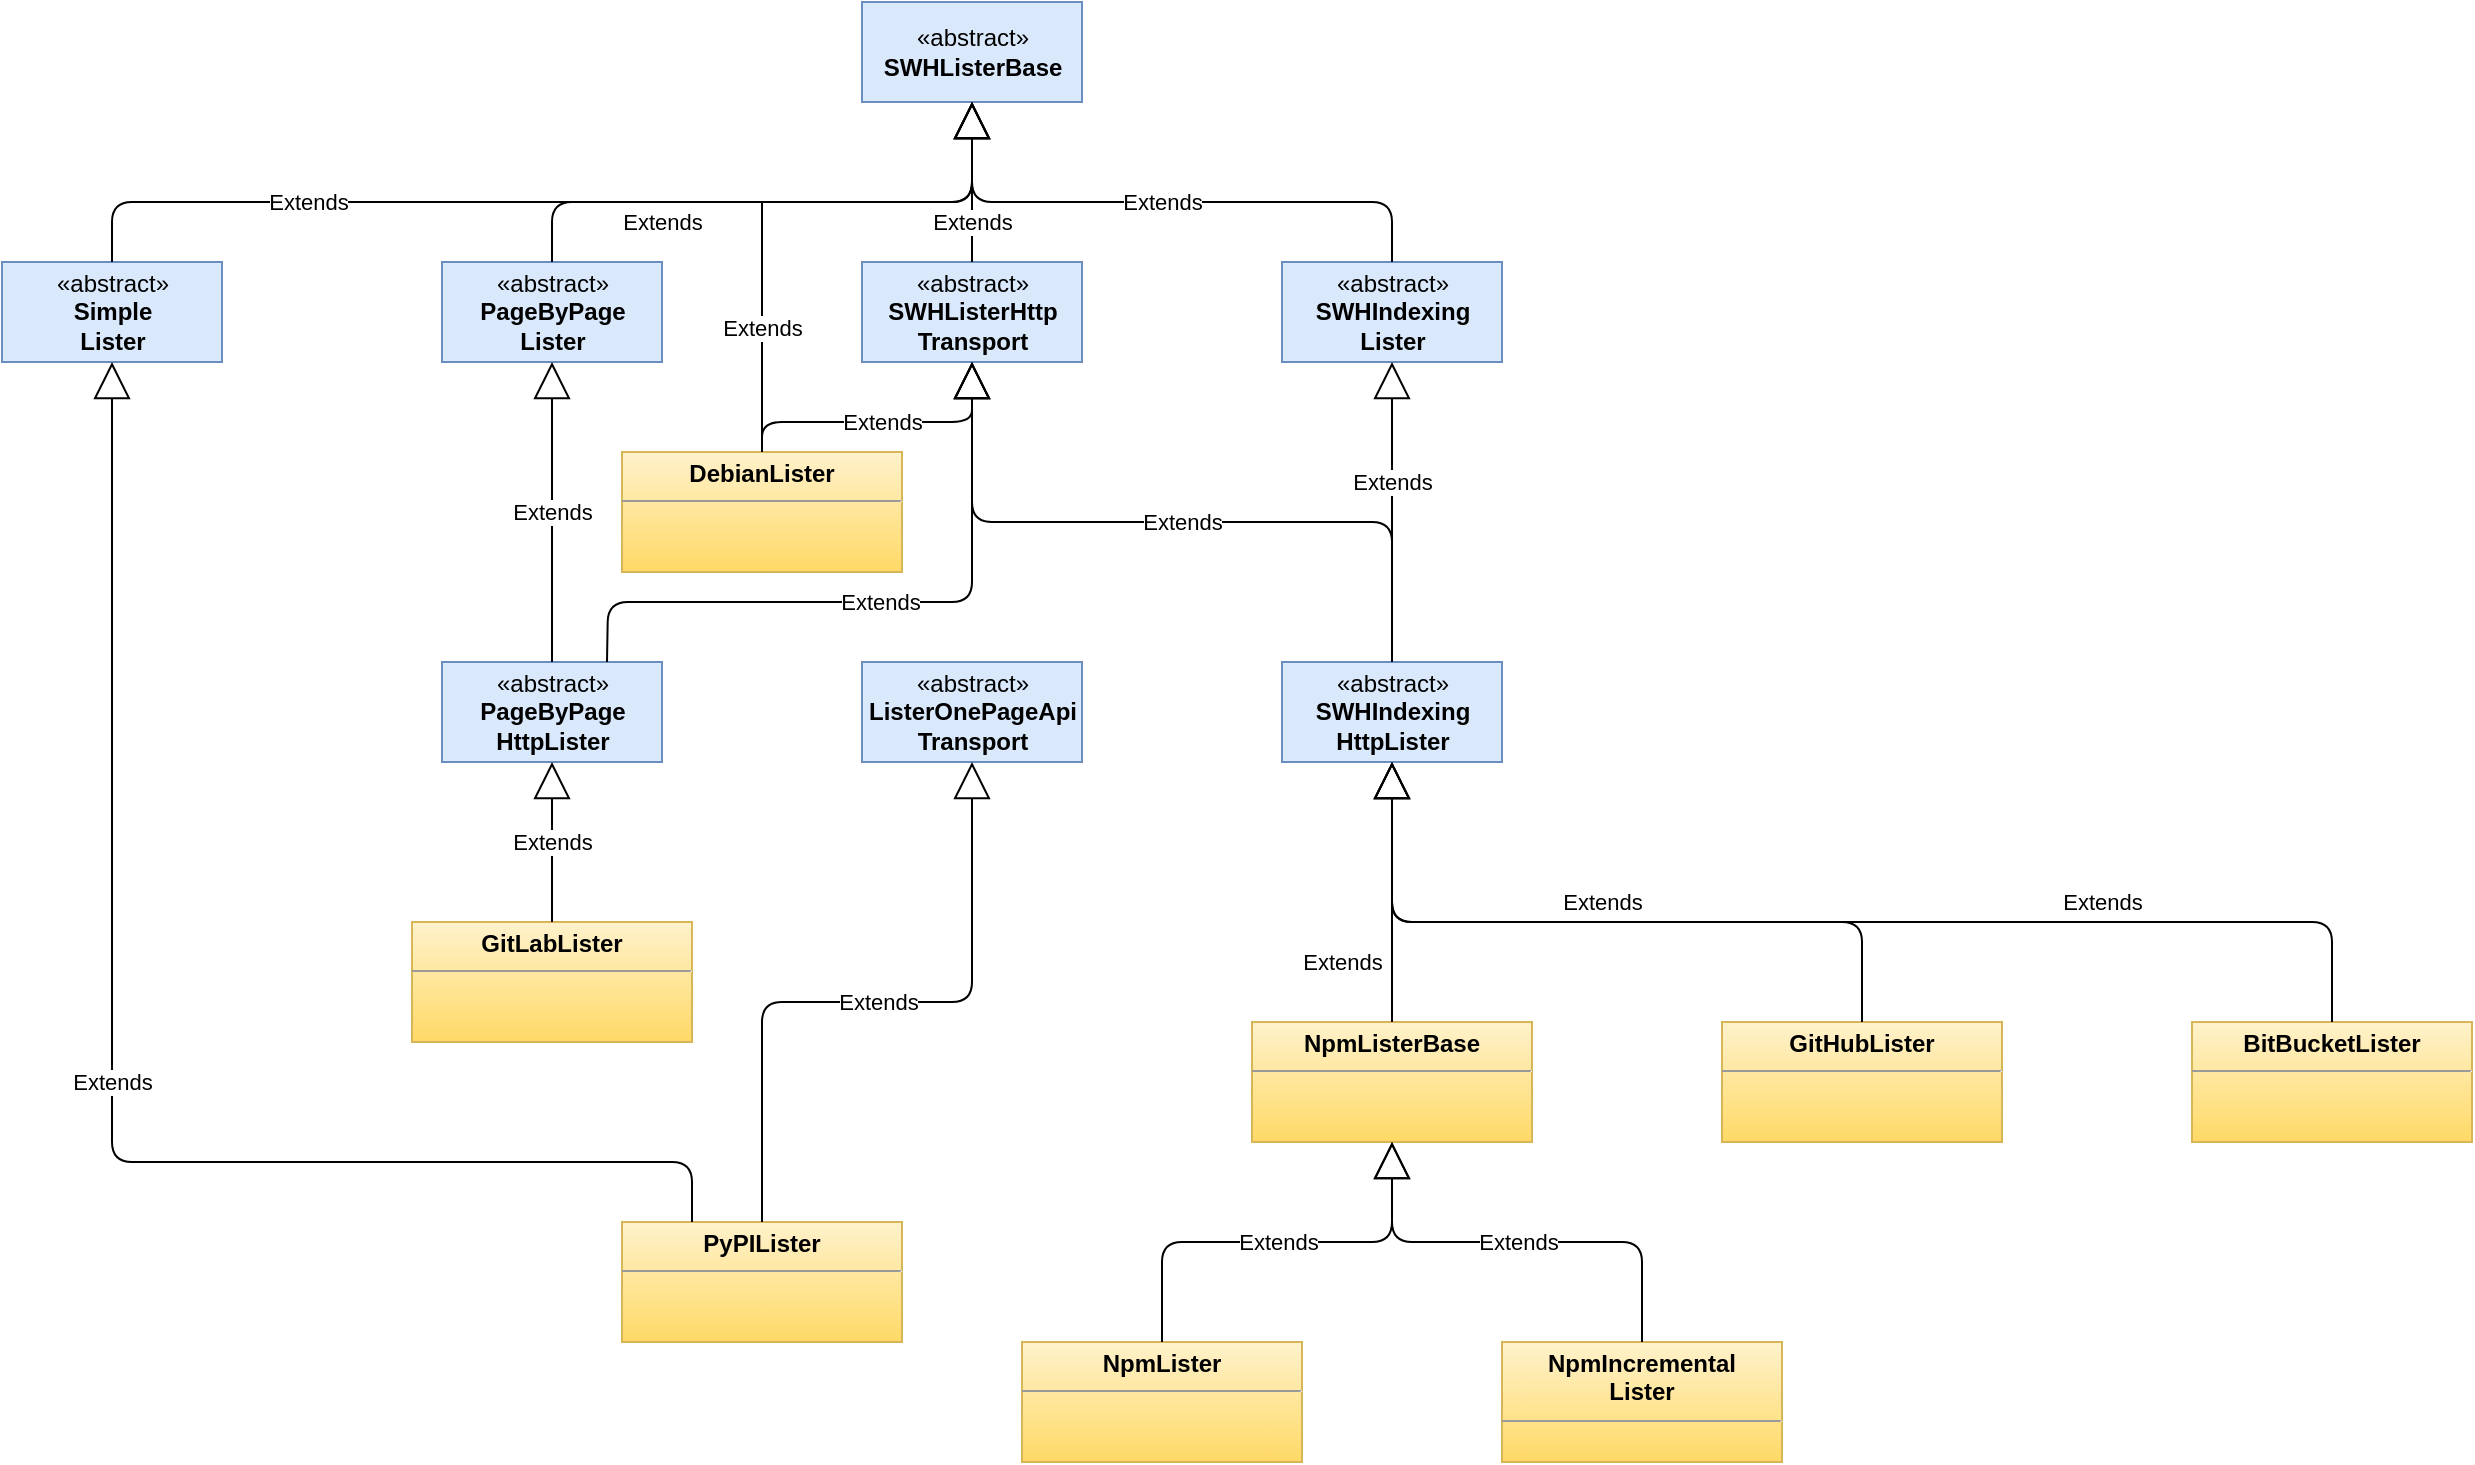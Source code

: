 <mxfile version="10.6.7" type="device"><diagram id="DDkqzLd3e3LQwkJwh0zY" name="Page-1"><mxGraphModel dx="2396" dy="886" grid="1" gridSize="10" guides="1" tooltips="1" connect="1" arrows="1" fold="1" page="1" pageScale="1" pageWidth="850" pageHeight="1100" math="0" shadow="0"><root><mxCell id="0"/><mxCell id="1" parent="0"/><mxCell id="HgVV6vgQmLa-iIl2rz7j-2" value="«abstract»&lt;br&gt;&lt;b&gt;SWHListerBase&lt;/b&gt;" style="html=1;fillColor=#dae8fc;strokeColor=#6c8ebf;" vertex="1" parent="1"><mxGeometry x="300" y="100" width="110" height="50" as="geometry"/></mxCell><mxCell id="HgVV6vgQmLa-iIl2rz7j-3" value="«abstract»&lt;br&gt;&lt;b&gt;SWHIndexing&lt;br&gt;Lister&lt;/b&gt;" style="html=1;strokeColor=#6c8ebf;fillColor=#dae8fc;" vertex="1" parent="1"><mxGeometry x="510" y="230" width="110" height="50" as="geometry"/></mxCell><mxCell id="HgVV6vgQmLa-iIl2rz7j-4" value="«abstract»&lt;br&gt;&lt;b&gt;SWHListerHttp&lt;br&gt;Transport&lt;/b&gt;" style="html=1;strokeColor=#6c8ebf;fillColor=#dae8fc;" vertex="1" parent="1"><mxGeometry x="300" y="230" width="110" height="50" as="geometry"/></mxCell><mxCell id="HgVV6vgQmLa-iIl2rz7j-5" value="«abstract»&lt;br&gt;&lt;b&gt;PageByPage&lt;br&gt;Lister&lt;/b&gt;" style="html=1;strokeColor=#6c8ebf;fillColor=#dae8fc;" vertex="1" parent="1"><mxGeometry x="90" y="230" width="110" height="50" as="geometry"/></mxCell><mxCell id="HgVV6vgQmLa-iIl2rz7j-6" value="«abstract»&lt;br&gt;&lt;b&gt;Simple&lt;br&gt;Lister&lt;/b&gt;" style="html=1;strokeColor=#6c8ebf;fillColor=#dae8fc;" vertex="1" parent="1"><mxGeometry x="-130" y="230" width="110" height="50" as="geometry"/></mxCell><mxCell id="HgVV6vgQmLa-iIl2rz7j-7" value="«abstract»&lt;br&gt;&lt;b&gt;ListerOnePageApi&lt;br&gt;Transport&lt;br&gt;&lt;/b&gt;" style="html=1;strokeColor=#6c8ebf;fillColor=#dae8fc;" vertex="1" parent="1"><mxGeometry x="300" y="430" width="110" height="50" as="geometry"/></mxCell><mxCell id="HgVV6vgQmLa-iIl2rz7j-8" value="«abstract»&lt;br&gt;&lt;b&gt;SWHIndexing&lt;br&gt;HttpLister&lt;br&gt;&lt;/b&gt;" style="html=1;strokeColor=#6c8ebf;fillColor=#dae8fc;" vertex="1" parent="1"><mxGeometry x="510" y="430" width="110" height="50" as="geometry"/></mxCell><mxCell id="HgVV6vgQmLa-iIl2rz7j-9" value="«abstract»&lt;br&gt;&lt;b&gt;PageByPage&lt;br&gt;HttpLister&lt;br&gt;&lt;/b&gt;" style="html=1;strokeColor=#6c8ebf;fillColor=#dae8fc;" vertex="1" parent="1"><mxGeometry x="90" y="430" width="110" height="50" as="geometry"/></mxCell><mxCell id="HgVV6vgQmLa-iIl2rz7j-10" value="&lt;p style=&quot;margin: 0px ; margin-top: 4px ; text-align: center&quot;&gt;&lt;b&gt;DebianLister&lt;/b&gt;&lt;/p&gt;&lt;hr size=&quot;1&quot;&gt;&lt;div style=&quot;height: 2px&quot;&gt;&lt;/div&gt;" style="verticalAlign=top;align=left;overflow=fill;fontSize=12;fontFamily=Helvetica;html=1;fillColor=#fff2cc;strokeColor=#d6b656;gradientColor=#ffd966;" vertex="1" parent="1"><mxGeometry x="180" y="325" width="140" height="60" as="geometry"/></mxCell><mxCell id="HgVV6vgQmLa-iIl2rz7j-11" value="&lt;p style=&quot;margin: 0px ; margin-top: 4px ; text-align: center&quot;&gt;&lt;b&gt;GitLabLister&lt;/b&gt;&lt;/p&gt;&lt;hr size=&quot;1&quot;&gt;&lt;div style=&quot;height: 2px&quot;&gt;&lt;/div&gt;" style="verticalAlign=top;align=left;overflow=fill;fontSize=12;fontFamily=Helvetica;html=1;strokeColor=#d6b656;fillColor=#fff2cc;gradientColor=#ffd966;" vertex="1" parent="1"><mxGeometry x="75" y="560" width="140" height="60" as="geometry"/></mxCell><mxCell id="HgVV6vgQmLa-iIl2rz7j-12" value="&lt;p style=&quot;margin: 0px ; margin-top: 4px ; text-align: center&quot;&gt;&lt;b&gt;PyPILister&lt;/b&gt;&lt;/p&gt;&lt;hr size=&quot;1&quot;&gt;&lt;div style=&quot;height: 2px&quot;&gt;&lt;/div&gt;" style="verticalAlign=top;align=left;overflow=fill;fontSize=12;fontFamily=Helvetica;html=1;strokeColor=#d6b656;fillColor=#fff2cc;gradientColor=#ffd966;" vertex="1" parent="1"><mxGeometry x="180" y="710" width="140" height="60" as="geometry"/></mxCell><mxCell id="HgVV6vgQmLa-iIl2rz7j-13" value="&lt;p style=&quot;margin: 0px ; margin-top: 4px ; text-align: center&quot;&gt;&lt;b&gt;NpmLister&lt;/b&gt;&lt;/p&gt;&lt;hr size=&quot;1&quot;&gt;&lt;div style=&quot;height: 2px&quot;&gt;&lt;/div&gt;" style="verticalAlign=top;align=left;overflow=fill;fontSize=12;fontFamily=Helvetica;html=1;strokeColor=#d6b656;fillColor=#fff2cc;gradientColor=#ffd966;" vertex="1" parent="1"><mxGeometry x="380" y="770" width="140" height="60" as="geometry"/></mxCell><mxCell id="HgVV6vgQmLa-iIl2rz7j-14" value="&lt;p style=&quot;margin: 0px ; margin-top: 4px ; text-align: center&quot;&gt;&lt;b&gt;NpmIncremental&lt;br&gt;Lister&lt;/b&gt;&lt;/p&gt;&lt;hr size=&quot;1&quot;&gt;&lt;div style=&quot;height: 2px&quot;&gt;&lt;/div&gt;" style="verticalAlign=top;align=left;overflow=fill;fontSize=12;fontFamily=Helvetica;html=1;strokeColor=#d6b656;fillColor=#fff2cc;gradientColor=#ffd966;" vertex="1" parent="1"><mxGeometry x="620" y="770" width="140" height="60" as="geometry"/></mxCell><mxCell id="HgVV6vgQmLa-iIl2rz7j-15" value="&lt;p style=&quot;margin: 0px ; margin-top: 4px ; text-align: center&quot;&gt;&lt;b&gt;NpmListerBase&lt;/b&gt;&lt;/p&gt;&lt;hr size=&quot;1&quot;&gt;&lt;div style=&quot;height: 2px&quot;&gt;&lt;/div&gt;" style="verticalAlign=top;align=left;overflow=fill;fontSize=12;fontFamily=Helvetica;html=1;strokeColor=#d6b656;fillColor=#fff2cc;gradientColor=#ffd966;" vertex="1" parent="1"><mxGeometry x="495" y="610" width="140" height="60" as="geometry"/></mxCell><mxCell id="HgVV6vgQmLa-iIl2rz7j-16" value="&lt;p style=&quot;margin: 0px ; margin-top: 4px ; text-align: center&quot;&gt;&lt;b&gt;GitHubLister&lt;/b&gt;&lt;/p&gt;&lt;hr size=&quot;1&quot;&gt;&lt;div style=&quot;height: 2px&quot;&gt;&lt;/div&gt;" style="verticalAlign=top;align=left;overflow=fill;fontSize=12;fontFamily=Helvetica;html=1;strokeColor=#d6b656;fillColor=#fff2cc;gradientColor=#ffd966;" vertex="1" parent="1"><mxGeometry x="730" y="610" width="140" height="60" as="geometry"/></mxCell><mxCell id="HgVV6vgQmLa-iIl2rz7j-17" value="&lt;p style=&quot;margin: 0px ; margin-top: 4px ; text-align: center&quot;&gt;&lt;b&gt;BitBucketLister&lt;/b&gt;&lt;/p&gt;&lt;hr size=&quot;1&quot;&gt;&lt;div style=&quot;height: 2px&quot;&gt;&lt;/div&gt;" style="verticalAlign=top;align=left;overflow=fill;fontSize=12;fontFamily=Helvetica;html=1;strokeColor=#d6b656;fillColor=#fff2cc;gradientColor=#ffd966;" vertex="1" parent="1"><mxGeometry x="965" y="610" width="140" height="60" as="geometry"/></mxCell><mxCell id="HgVV6vgQmLa-iIl2rz7j-18" value="Extends" style="endArrow=block;endSize=16;endFill=0;html=1;entryX=0.5;entryY=1;entryDx=0;entryDy=0;exitX=0.5;exitY=0;exitDx=0;exitDy=0;" edge="1" parent="1" source="HgVV6vgQmLa-iIl2rz7j-11" target="HgVV6vgQmLa-iIl2rz7j-9"><mxGeometry width="160" relative="1" as="geometry"><mxPoint x="-50" y="790" as="sourcePoint"/><mxPoint x="110" y="790" as="targetPoint"/></mxGeometry></mxCell><mxCell id="HgVV6vgQmLa-iIl2rz7j-19" value="Extends" style="endArrow=block;endSize=16;endFill=0;html=1;entryX=0.5;entryY=1;entryDx=0;entryDy=0;exitX=0.5;exitY=0;exitDx=0;exitDy=0;" edge="1" parent="1" source="HgVV6vgQmLa-iIl2rz7j-12" target="HgVV6vgQmLa-iIl2rz7j-7"><mxGeometry width="160" relative="1" as="geometry"><mxPoint x="280" y="670" as="sourcePoint"/><mxPoint x="280" y="590" as="targetPoint"/><Array as="points"><mxPoint x="250" y="600"/><mxPoint x="355" y="600"/></Array></mxGeometry></mxCell><mxCell id="HgVV6vgQmLa-iIl2rz7j-20" value="Extends" style="endArrow=block;endSize=16;endFill=0;html=1;entryX=0.5;entryY=1;entryDx=0;entryDy=0;exitX=0.25;exitY=0;exitDx=0;exitDy=0;" edge="1" parent="1" source="HgVV6vgQmLa-iIl2rz7j-12" target="HgVV6vgQmLa-iIl2rz7j-6"><mxGeometry width="160" relative="1" as="geometry"><mxPoint x="230" y="710" as="sourcePoint"/><mxPoint x="230" y="630" as="targetPoint"/><Array as="points"><mxPoint x="215" y="680"/><mxPoint x="-75" y="680"/></Array></mxGeometry></mxCell><mxCell id="HgVV6vgQmLa-iIl2rz7j-21" value="Extends" style="endArrow=block;endSize=16;endFill=0;html=1;entryX=0.5;entryY=1;entryDx=0;entryDy=0;exitX=0.5;exitY=0;exitDx=0;exitDy=0;" edge="1" parent="1" source="HgVV6vgQmLa-iIl2rz7j-13" target="HgVV6vgQmLa-iIl2rz7j-15"><mxGeometry width="160" relative="1" as="geometry"><mxPoint x="565" y="750" as="sourcePoint"/><mxPoint x="480" y="690" as="targetPoint"/><Array as="points"><mxPoint x="450" y="720"/><mxPoint x="565" y="720"/></Array></mxGeometry></mxCell><mxCell id="HgVV6vgQmLa-iIl2rz7j-23" value="Extends" style="endArrow=block;endSize=16;endFill=0;html=1;" edge="1" parent="1" source="HgVV6vgQmLa-iIl2rz7j-15" target="HgVV6vgQmLa-iIl2rz7j-8"><mxGeometry x="-0.538" y="25" width="160" relative="1" as="geometry"><mxPoint x="570" y="540" as="sourcePoint"/><mxPoint x="570" y="460" as="targetPoint"/><mxPoint as="offset"/></mxGeometry></mxCell><mxCell id="HgVV6vgQmLa-iIl2rz7j-24" value="Extends" style="endArrow=block;endSize=16;endFill=0;html=1;exitX=0.5;exitY=0;exitDx=0;exitDy=0;entryX=0.5;entryY=1;entryDx=0;entryDy=0;" edge="1" parent="1" source="HgVV6vgQmLa-iIl2rz7j-4" target="HgVV6vgQmLa-iIl2rz7j-2"><mxGeometry x="-0.5" width="160" relative="1" as="geometry"><mxPoint x="340" y="180" as="sourcePoint"/><mxPoint x="340" y="50" as="targetPoint"/><mxPoint as="offset"/></mxGeometry></mxCell><mxCell id="HgVV6vgQmLa-iIl2rz7j-25" value="Extends" style="endArrow=block;endSize=16;endFill=0;html=1;exitX=0.5;exitY=0;exitDx=0;exitDy=0;entryX=0.5;entryY=1;entryDx=0;entryDy=0;" edge="1" parent="1" source="HgVV6vgQmLa-iIl2rz7j-9" target="HgVV6vgQmLa-iIl2rz7j-5"><mxGeometry width="160" relative="1" as="geometry"><mxPoint x="50" y="350" as="sourcePoint"/><mxPoint x="50" y="270" as="targetPoint"/></mxGeometry></mxCell><mxCell id="HgVV6vgQmLa-iIl2rz7j-26" value="Extends" style="endArrow=block;endSize=16;endFill=0;html=1;exitX=0.75;exitY=0;exitDx=0;exitDy=0;entryX=0.5;entryY=1;entryDx=0;entryDy=0;" edge="1" parent="1" source="HgVV6vgQmLa-iIl2rz7j-9" target="HgVV6vgQmLa-iIl2rz7j-4"><mxGeometry width="160" relative="1" as="geometry"><mxPoint x="250" y="440" as="sourcePoint"/><mxPoint x="250" y="360" as="targetPoint"/><Array as="points"><mxPoint x="173" y="400"/><mxPoint x="355" y="400"/></Array></mxGeometry></mxCell><mxCell id="HgVV6vgQmLa-iIl2rz7j-27" value="Extends" style="endArrow=block;endSize=16;endFill=0;html=1;exitX=0.5;exitY=0;exitDx=0;exitDy=0;entryX=0.5;entryY=1;entryDx=0;entryDy=0;" edge="1" parent="1" source="HgVV6vgQmLa-iIl2rz7j-10" target="HgVV6vgQmLa-iIl2rz7j-4"><mxGeometry width="160" relative="1" as="geometry"><mxPoint x="430" y="310" as="sourcePoint"/><mxPoint x="430" y="230" as="targetPoint"/><Array as="points"><mxPoint x="250" y="310"/><mxPoint x="355" y="310"/></Array></mxGeometry></mxCell><mxCell id="HgVV6vgQmLa-iIl2rz7j-28" value="Extends" style="endArrow=block;endSize=16;endFill=0;html=1;exitX=0.5;exitY=0;exitDx=0;exitDy=0;entryX=0.5;entryY=1;entryDx=0;entryDy=0;" edge="1" parent="1" source="HgVV6vgQmLa-iIl2rz7j-5" target="HgVV6vgQmLa-iIl2rz7j-2"><mxGeometry x="-0.414" y="-10" width="160" relative="1" as="geometry"><mxPoint x="260" y="190" as="sourcePoint"/><mxPoint x="260" y="110" as="targetPoint"/><Array as="points"><mxPoint x="145" y="200"/><mxPoint x="355" y="200"/></Array><mxPoint as="offset"/></mxGeometry></mxCell><mxCell id="HgVV6vgQmLa-iIl2rz7j-29" value="Extends" style="endArrow=block;endSize=16;endFill=0;html=1;exitX=0.5;exitY=0;exitDx=0;exitDy=0;entryX=0.5;entryY=1;entryDx=0;entryDy=0;" edge="1" parent="1" source="HgVV6vgQmLa-iIl2rz7j-3" target="HgVV6vgQmLa-iIl2rz7j-2"><mxGeometry width="160" relative="1" as="geometry"><mxPoint x="490" y="190" as="sourcePoint"/><mxPoint x="490" y="110" as="targetPoint"/><Array as="points"><mxPoint x="565" y="200"/><mxPoint x="355" y="200"/></Array></mxGeometry></mxCell><mxCell id="HgVV6vgQmLa-iIl2rz7j-30" value="Extends" style="endArrow=none;endSize=16;endFill=0;html=1;exitX=0.5;exitY=0;exitDx=0;exitDy=0;" edge="1" parent="1" source="HgVV6vgQmLa-iIl2rz7j-10"><mxGeometry width="160" relative="1" as="geometry"><mxPoint x="260" y="320" as="sourcePoint"/><mxPoint x="250" y="200" as="targetPoint"/></mxGeometry></mxCell><mxCell id="HgVV6vgQmLa-iIl2rz7j-32" value="Extends" style="endArrow=block;endSize=16;endFill=0;html=1;exitX=0.5;exitY=0;exitDx=0;exitDy=0;entryX=0.5;entryY=1;entryDx=0;entryDy=0;" edge="1" parent="1" source="HgVV6vgQmLa-iIl2rz7j-14" target="HgVV6vgQmLa-iIl2rz7j-15"><mxGeometry width="160" relative="1" as="geometry"><mxPoint x="630" y="740" as="sourcePoint"/><mxPoint x="630" y="660" as="targetPoint"/><Array as="points"><mxPoint x="690" y="720"/><mxPoint x="565" y="720"/></Array></mxGeometry></mxCell><mxCell id="HgVV6vgQmLa-iIl2rz7j-33" value="Extends" style="endArrow=block;endSize=16;endFill=0;html=1;exitX=0.5;exitY=0;exitDx=0;exitDy=0;entryX=0.5;entryY=1;entryDx=0;entryDy=0;" edge="1" parent="1" source="HgVV6vgQmLa-iIl2rz7j-16" target="HgVV6vgQmLa-iIl2rz7j-8"><mxGeometry x="-0.014" y="-10" width="160" relative="1" as="geometry"><mxPoint x="780" y="560" as="sourcePoint"/><mxPoint x="780" y="480" as="targetPoint"/><Array as="points"><mxPoint x="800" y="560"/><mxPoint x="565" y="560"/></Array><mxPoint as="offset"/></mxGeometry></mxCell><mxCell id="HgVV6vgQmLa-iIl2rz7j-34" value="Extends" style="endArrow=block;endSize=16;endFill=0;html=1;exitX=0.5;exitY=0;exitDx=0;exitDy=0;entryX=0.5;entryY=1;entryDx=0;entryDy=0;" edge="1" parent="1" source="HgVV6vgQmLa-iIl2rz7j-17" target="HgVV6vgQmLa-iIl2rz7j-8"><mxGeometry x="-0.45" y="-10" width="160" relative="1" as="geometry"><mxPoint x="970" y="560" as="sourcePoint"/><mxPoint x="735" y="430" as="targetPoint"/><Array as="points"><mxPoint x="1035" y="560"/><mxPoint x="565" y="560"/></Array><mxPoint as="offset"/></mxGeometry></mxCell><mxCell id="HgVV6vgQmLa-iIl2rz7j-35" value="Extends" style="endArrow=block;endSize=16;endFill=0;html=1;entryX=0.5;entryY=1;entryDx=0;entryDy=0;" edge="1" parent="1" source="HgVV6vgQmLa-iIl2rz7j-8" target="HgVV6vgQmLa-iIl2rz7j-3"><mxGeometry x="0.2" width="160" relative="1" as="geometry"><mxPoint x="560" y="360" as="sourcePoint"/><mxPoint x="560" y="280" as="targetPoint"/><mxPoint as="offset"/></mxGeometry></mxCell><mxCell id="HgVV6vgQmLa-iIl2rz7j-36" value="Extends" style="endArrow=block;endSize=16;endFill=0;html=1;exitX=0.5;exitY=0;exitDx=0;exitDy=0;entryX=0.5;entryY=1;entryDx=0;entryDy=0;" edge="1" parent="1" source="HgVV6vgQmLa-iIl2rz7j-8" target="HgVV6vgQmLa-iIl2rz7j-4"><mxGeometry x="-0.028" width="160" relative="1" as="geometry"><mxPoint x="490" y="370" as="sourcePoint"/><mxPoint x="490" y="290" as="targetPoint"/><Array as="points"><mxPoint x="565" y="360"/><mxPoint x="355" y="360"/></Array><mxPoint as="offset"/></mxGeometry></mxCell><mxCell id="HgVV6vgQmLa-iIl2rz7j-37" value="Extends" style="endArrow=block;endSize=16;endFill=0;html=1;exitX=0.5;exitY=0;exitDx=0;exitDy=0;entryX=0.5;entryY=1;entryDx=0;entryDy=0;" edge="1" parent="1" source="HgVV6vgQmLa-iIl2rz7j-6" target="HgVV6vgQmLa-iIl2rz7j-2"><mxGeometry x="-0.5" width="160" relative="1" as="geometry"><mxPoint x="50" y="190" as="sourcePoint"/><mxPoint x="50" y="110" as="targetPoint"/><Array as="points"><mxPoint x="-75" y="200"/><mxPoint x="355" y="200"/></Array><mxPoint as="offset"/></mxGeometry></mxCell></root></mxGraphModel></diagram></mxfile>